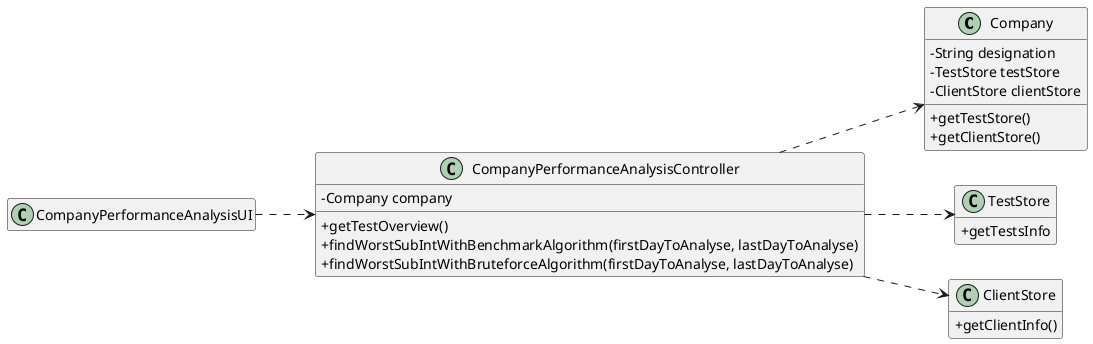 @startuml
hide empty methods
hide empty attributes
left to right direction
skinparam classAttributeIconSize 0

class Company {
    -String designation
    -TestStore testStore
    -ClientStore clientStore
    +getTestStore()
    +getClientStore()
}

class TestStore {
    +getTestsInfo
}

class ClientStore {
    +getClientInfo()
}

class CompanyPerformanceAnalysisController{
    -Company company
    +getTestOverview()
    +findWorstSubIntWithBenchmarkAlgorithm(firstDayToAnalyse, lastDayToAnalyse)
    +findWorstSubIntWithBruteforceAlgorithm(firstDayToAnalyse, lastDayToAnalyse)
}

class CompanyPerformanceAnalysisUI{
}

CompanyPerformanceAnalysisUI ..> CompanyPerformanceAnalysisController
CompanyPerformanceAnalysisController ..> Company
CompanyPerformanceAnalysisController ..> ClientStore
CompanyPerformanceAnalysisController ..> TestStore

@enduml